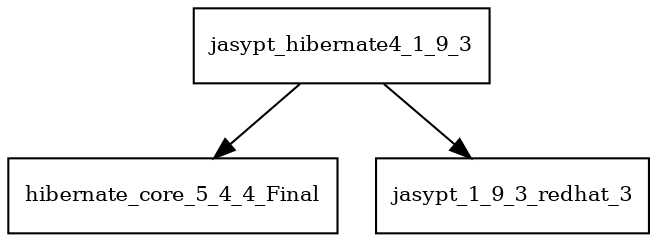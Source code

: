 digraph jasypt_hibernate4_1_9_3_dependencies {
  node [shape = box, fontsize=10.0];
  jasypt_hibernate4_1_9_3 -> hibernate_core_5_4_4_Final;
  jasypt_hibernate4_1_9_3 -> jasypt_1_9_3_redhat_3;
}
